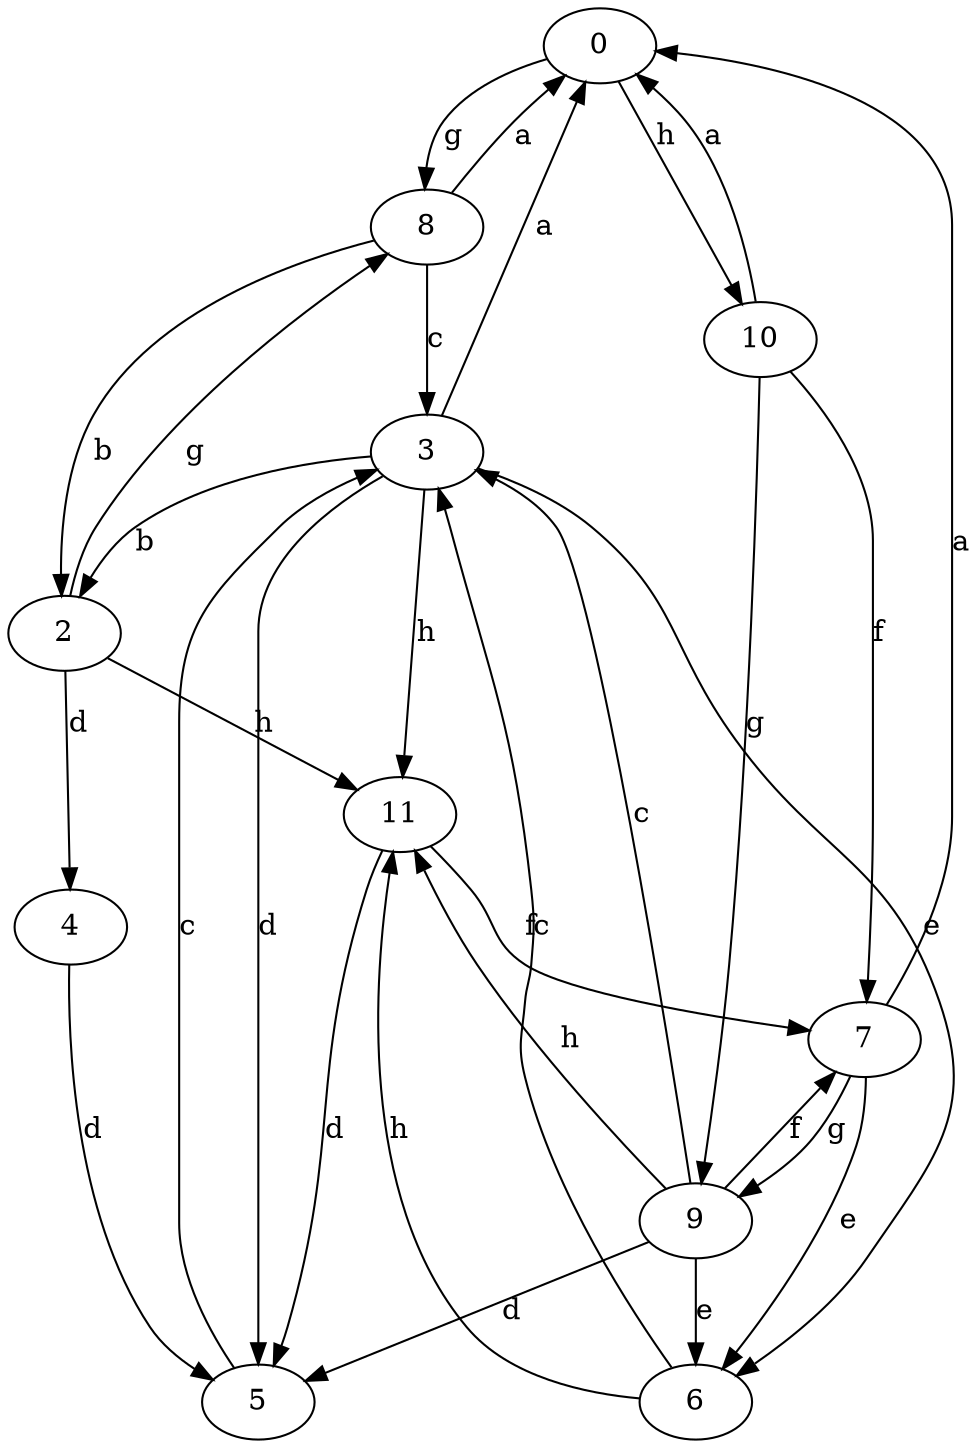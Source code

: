 strict digraph  {
0;
2;
3;
4;
5;
6;
7;
8;
9;
10;
11;
0 -> 8  [label=g];
0 -> 10  [label=h];
2 -> 4  [label=d];
2 -> 8  [label=g];
2 -> 11  [label=h];
3 -> 0  [label=a];
3 -> 2  [label=b];
3 -> 5  [label=d];
3 -> 6  [label=e];
3 -> 11  [label=h];
4 -> 5  [label=d];
5 -> 3  [label=c];
6 -> 3  [label=c];
6 -> 11  [label=h];
7 -> 0  [label=a];
7 -> 6  [label=e];
7 -> 9  [label=g];
8 -> 0  [label=a];
8 -> 2  [label=b];
8 -> 3  [label=c];
9 -> 3  [label=c];
9 -> 5  [label=d];
9 -> 6  [label=e];
9 -> 7  [label=f];
9 -> 11  [label=h];
10 -> 0  [label=a];
10 -> 7  [label=f];
10 -> 9  [label=g];
11 -> 5  [label=d];
11 -> 7  [label=f];
}
